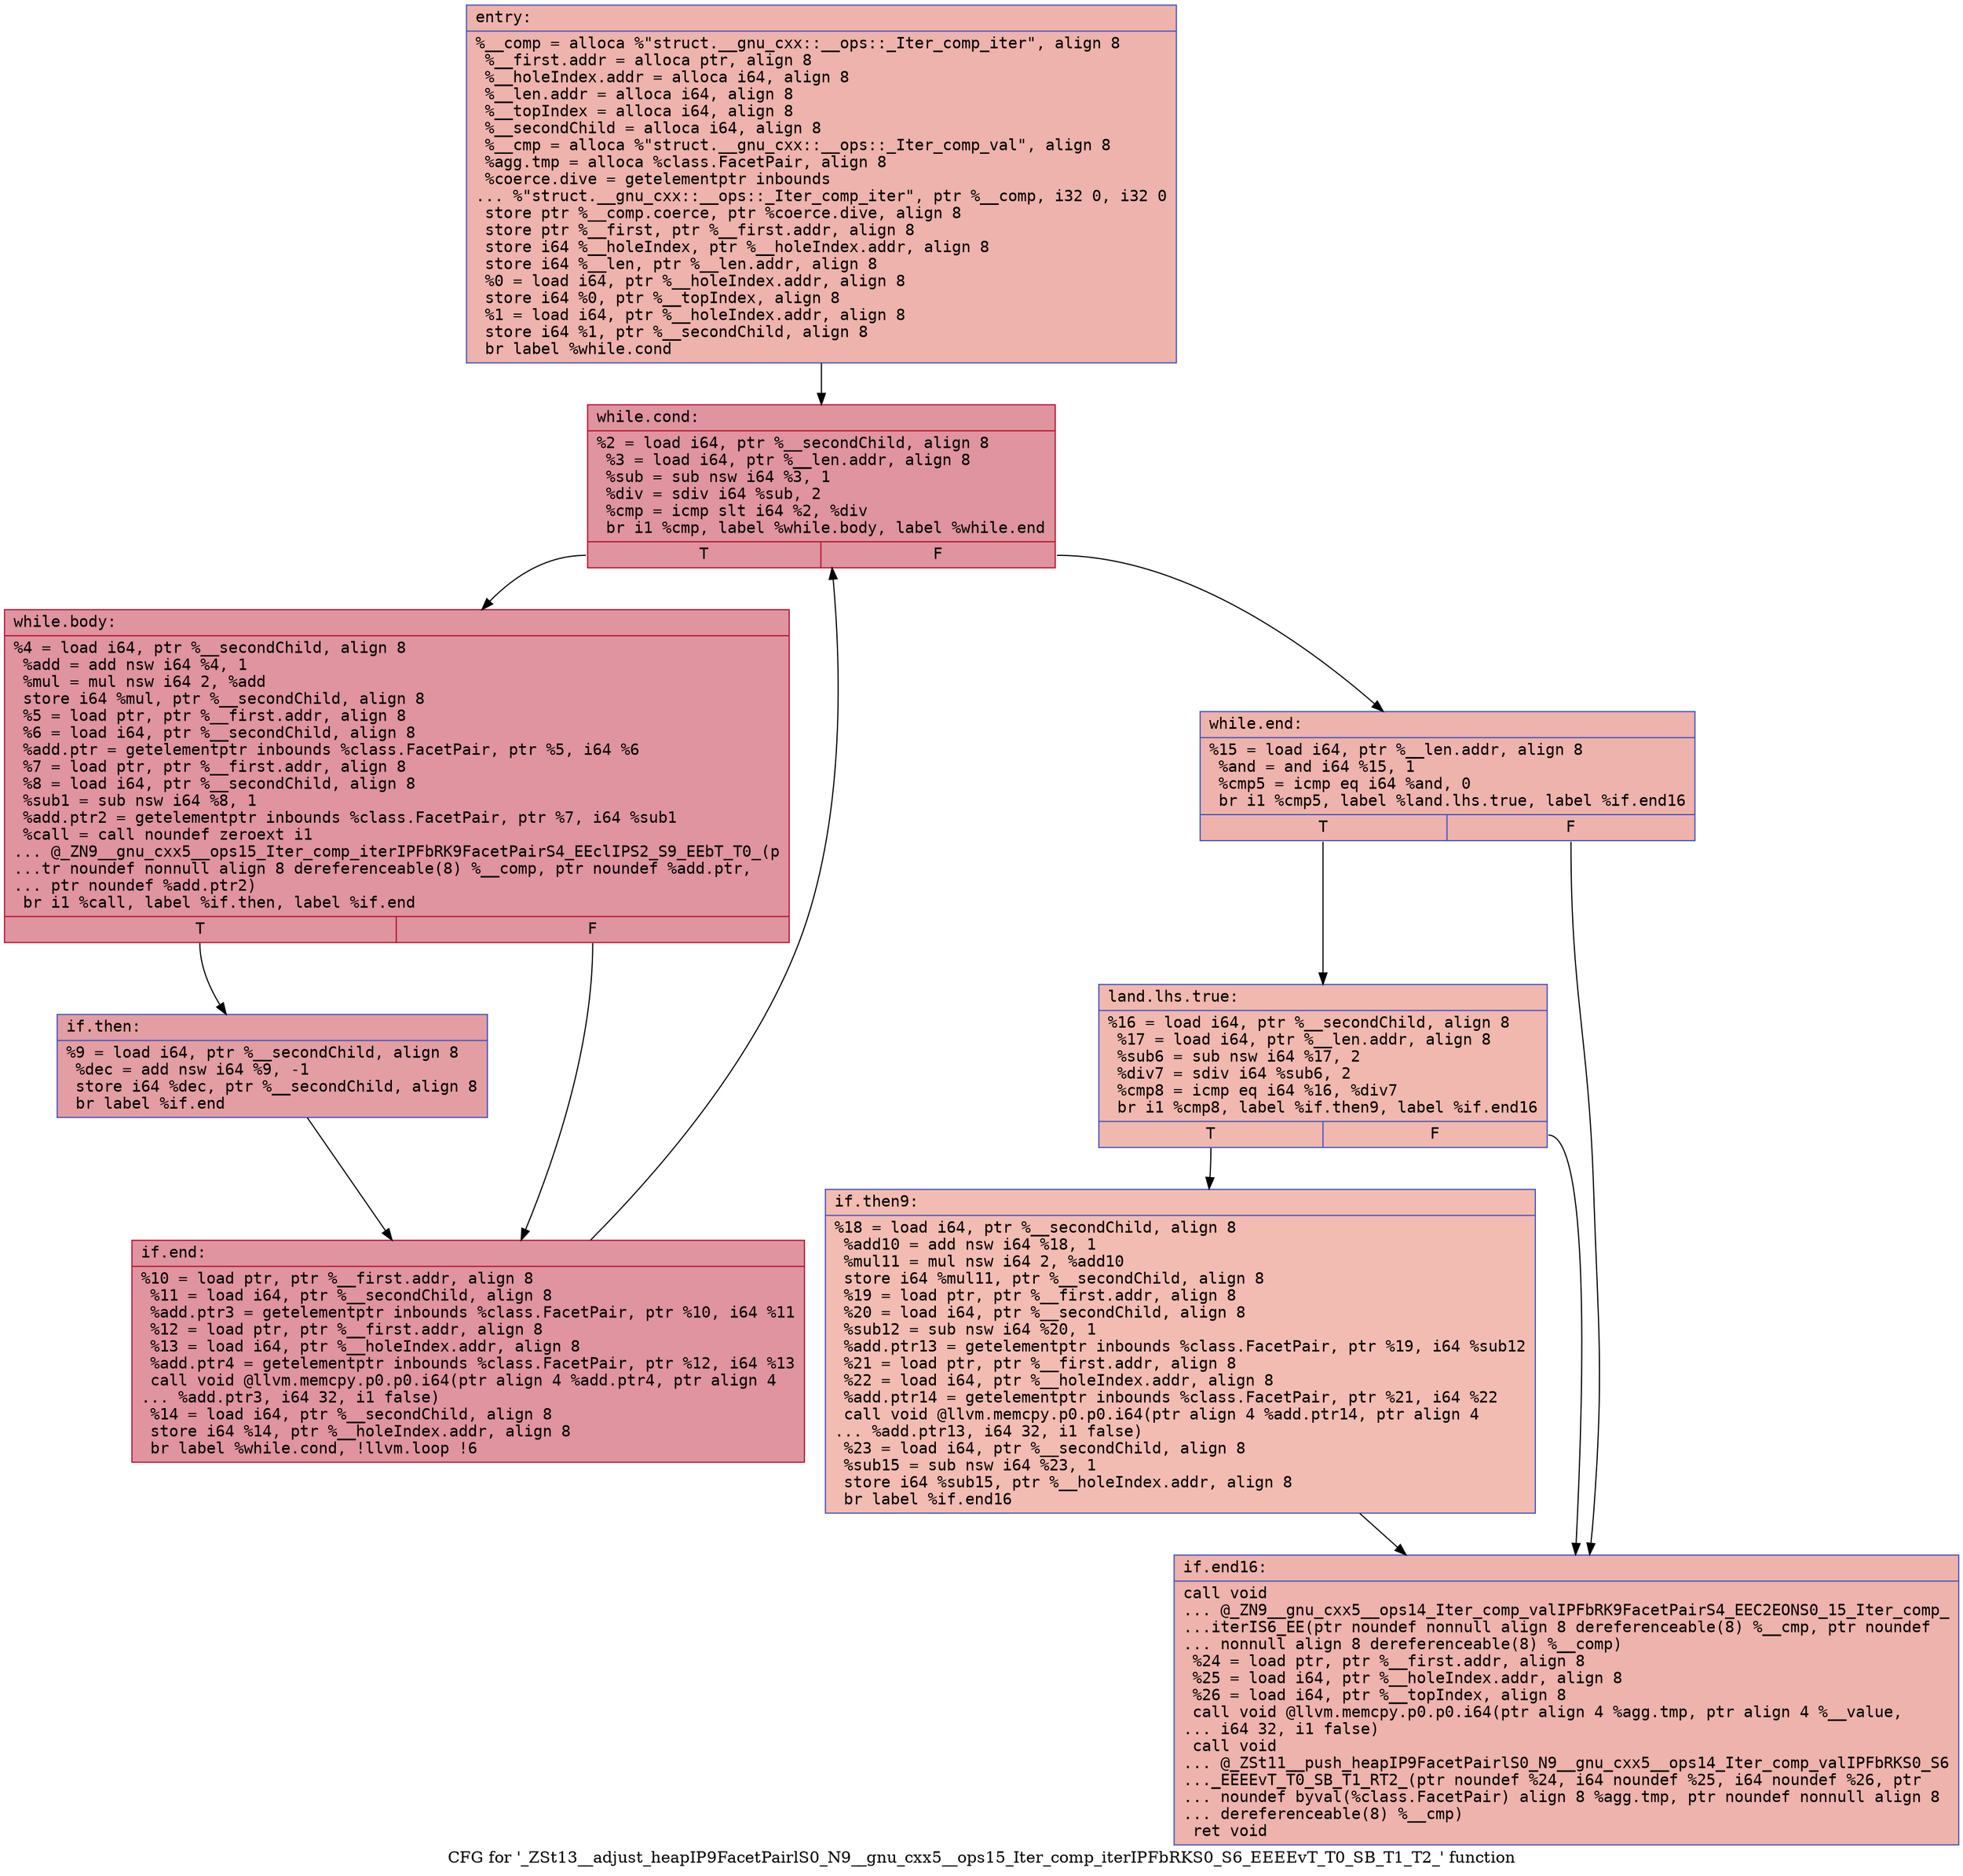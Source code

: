 digraph "CFG for '_ZSt13__adjust_heapIP9FacetPairlS0_N9__gnu_cxx5__ops15_Iter_comp_iterIPFbRKS0_S6_EEEEvT_T0_SB_T1_T2_' function" {
	label="CFG for '_ZSt13__adjust_heapIP9FacetPairlS0_N9__gnu_cxx5__ops15_Iter_comp_iterIPFbRKS0_S6_EEEEvT_T0_SB_T1_T2_' function";

	Node0x5606e00ff440 [shape=record,color="#3d50c3ff", style=filled, fillcolor="#d6524470" fontname="Courier",label="{entry:\l|  %__comp = alloca %\"struct.__gnu_cxx::__ops::_Iter_comp_iter\", align 8\l  %__first.addr = alloca ptr, align 8\l  %__holeIndex.addr = alloca i64, align 8\l  %__len.addr = alloca i64, align 8\l  %__topIndex = alloca i64, align 8\l  %__secondChild = alloca i64, align 8\l  %__cmp = alloca %\"struct.__gnu_cxx::__ops::_Iter_comp_val\", align 8\l  %agg.tmp = alloca %class.FacetPair, align 8\l  %coerce.dive = getelementptr inbounds\l... %\"struct.__gnu_cxx::__ops::_Iter_comp_iter\", ptr %__comp, i32 0, i32 0\l  store ptr %__comp.coerce, ptr %coerce.dive, align 8\l  store ptr %__first, ptr %__first.addr, align 8\l  store i64 %__holeIndex, ptr %__holeIndex.addr, align 8\l  store i64 %__len, ptr %__len.addr, align 8\l  %0 = load i64, ptr %__holeIndex.addr, align 8\l  store i64 %0, ptr %__topIndex, align 8\l  %1 = load i64, ptr %__holeIndex.addr, align 8\l  store i64 %1, ptr %__secondChild, align 8\l  br label %while.cond\l}"];
	Node0x5606e00ff440 -> Node0x5606e01003f0[tooltip="entry -> while.cond\nProbability 100.00%" ];
	Node0x5606e01003f0 [shape=record,color="#b70d28ff", style=filled, fillcolor="#b70d2870" fontname="Courier",label="{while.cond:\l|  %2 = load i64, ptr %__secondChild, align 8\l  %3 = load i64, ptr %__len.addr, align 8\l  %sub = sub nsw i64 %3, 1\l  %div = sdiv i64 %sub, 2\l  %cmp = icmp slt i64 %2, %div\l  br i1 %cmp, label %while.body, label %while.end\l|{<s0>T|<s1>F}}"];
	Node0x5606e01003f0:s0 -> Node0x5606e0100750[tooltip="while.cond -> while.body\nProbability 96.88%" ];
	Node0x5606e01003f0:s1 -> Node0x5606e01007a0[tooltip="while.cond -> while.end\nProbability 3.12%" ];
	Node0x5606e0100750 [shape=record,color="#b70d28ff", style=filled, fillcolor="#b70d2870" fontname="Courier",label="{while.body:\l|  %4 = load i64, ptr %__secondChild, align 8\l  %add = add nsw i64 %4, 1\l  %mul = mul nsw i64 2, %add\l  store i64 %mul, ptr %__secondChild, align 8\l  %5 = load ptr, ptr %__first.addr, align 8\l  %6 = load i64, ptr %__secondChild, align 8\l  %add.ptr = getelementptr inbounds %class.FacetPair, ptr %5, i64 %6\l  %7 = load ptr, ptr %__first.addr, align 8\l  %8 = load i64, ptr %__secondChild, align 8\l  %sub1 = sub nsw i64 %8, 1\l  %add.ptr2 = getelementptr inbounds %class.FacetPair, ptr %7, i64 %sub1\l  %call = call noundef zeroext i1\l... @_ZN9__gnu_cxx5__ops15_Iter_comp_iterIPFbRK9FacetPairS4_EEclIPS2_S9_EEbT_T0_(p\l...tr noundef nonnull align 8 dereferenceable(8) %__comp, ptr noundef %add.ptr,\l... ptr noundef %add.ptr2)\l  br i1 %call, label %if.then, label %if.end\l|{<s0>T|<s1>F}}"];
	Node0x5606e0100750:s0 -> Node0x5606e01011b0[tooltip="while.body -> if.then\nProbability 50.00%" ];
	Node0x5606e0100750:s1 -> Node0x5606e0101200[tooltip="while.body -> if.end\nProbability 50.00%" ];
	Node0x5606e01011b0 [shape=record,color="#3d50c3ff", style=filled, fillcolor="#be242e70" fontname="Courier",label="{if.then:\l|  %9 = load i64, ptr %__secondChild, align 8\l  %dec = add nsw i64 %9, -1\l  store i64 %dec, ptr %__secondChild, align 8\l  br label %if.end\l}"];
	Node0x5606e01011b0 -> Node0x5606e0101200[tooltip="if.then -> if.end\nProbability 100.00%" ];
	Node0x5606e0101200 [shape=record,color="#b70d28ff", style=filled, fillcolor="#b70d2870" fontname="Courier",label="{if.end:\l|  %10 = load ptr, ptr %__first.addr, align 8\l  %11 = load i64, ptr %__secondChild, align 8\l  %add.ptr3 = getelementptr inbounds %class.FacetPair, ptr %10, i64 %11\l  %12 = load ptr, ptr %__first.addr, align 8\l  %13 = load i64, ptr %__holeIndex.addr, align 8\l  %add.ptr4 = getelementptr inbounds %class.FacetPair, ptr %12, i64 %13\l  call void @llvm.memcpy.p0.p0.i64(ptr align 4 %add.ptr4, ptr align 4\l... %add.ptr3, i64 32, i1 false)\l  %14 = load i64, ptr %__secondChild, align 8\l  store i64 %14, ptr %__holeIndex.addr, align 8\l  br label %while.cond, !llvm.loop !6\l}"];
	Node0x5606e0101200 -> Node0x5606e01003f0[tooltip="if.end -> while.cond\nProbability 100.00%" ];
	Node0x5606e01007a0 [shape=record,color="#3d50c3ff", style=filled, fillcolor="#d6524470" fontname="Courier",label="{while.end:\l|  %15 = load i64, ptr %__len.addr, align 8\l  %and = and i64 %15, 1\l  %cmp5 = icmp eq i64 %and, 0\l  br i1 %cmp5, label %land.lhs.true, label %if.end16\l|{<s0>T|<s1>F}}"];
	Node0x5606e01007a0:s0 -> Node0x5606e0101e60[tooltip="while.end -> land.lhs.true\nProbability 50.00%" ];
	Node0x5606e01007a0:s1 -> Node0x5606e0101eb0[tooltip="while.end -> if.end16\nProbability 50.00%" ];
	Node0x5606e0101e60 [shape=record,color="#3d50c3ff", style=filled, fillcolor="#dc5d4a70" fontname="Courier",label="{land.lhs.true:\l|  %16 = load i64, ptr %__secondChild, align 8\l  %17 = load i64, ptr %__len.addr, align 8\l  %sub6 = sub nsw i64 %17, 2\l  %div7 = sdiv i64 %sub6, 2\l  %cmp8 = icmp eq i64 %16, %div7\l  br i1 %cmp8, label %if.then9, label %if.end16\l|{<s0>T|<s1>F}}"];
	Node0x5606e0101e60:s0 -> Node0x5606e01022c0[tooltip="land.lhs.true -> if.then9\nProbability 50.00%" ];
	Node0x5606e0101e60:s1 -> Node0x5606e0101eb0[tooltip="land.lhs.true -> if.end16\nProbability 50.00%" ];
	Node0x5606e01022c0 [shape=record,color="#3d50c3ff", style=filled, fillcolor="#e1675170" fontname="Courier",label="{if.then9:\l|  %18 = load i64, ptr %__secondChild, align 8\l  %add10 = add nsw i64 %18, 1\l  %mul11 = mul nsw i64 2, %add10\l  store i64 %mul11, ptr %__secondChild, align 8\l  %19 = load ptr, ptr %__first.addr, align 8\l  %20 = load i64, ptr %__secondChild, align 8\l  %sub12 = sub nsw i64 %20, 1\l  %add.ptr13 = getelementptr inbounds %class.FacetPair, ptr %19, i64 %sub12\l  %21 = load ptr, ptr %__first.addr, align 8\l  %22 = load i64, ptr %__holeIndex.addr, align 8\l  %add.ptr14 = getelementptr inbounds %class.FacetPair, ptr %21, i64 %22\l  call void @llvm.memcpy.p0.p0.i64(ptr align 4 %add.ptr14, ptr align 4\l... %add.ptr13, i64 32, i1 false)\l  %23 = load i64, ptr %__secondChild, align 8\l  %sub15 = sub nsw i64 %23, 1\l  store i64 %sub15, ptr %__holeIndex.addr, align 8\l  br label %if.end16\l}"];
	Node0x5606e01022c0 -> Node0x5606e0101eb0[tooltip="if.then9 -> if.end16\nProbability 100.00%" ];
	Node0x5606e0101eb0 [shape=record,color="#3d50c3ff", style=filled, fillcolor="#d6524470" fontname="Courier",label="{if.end16:\l|  call void\l... @_ZN9__gnu_cxx5__ops14_Iter_comp_valIPFbRK9FacetPairS4_EEC2EONS0_15_Iter_comp_\l...iterIS6_EE(ptr noundef nonnull align 8 dereferenceable(8) %__cmp, ptr noundef\l... nonnull align 8 dereferenceable(8) %__comp)\l  %24 = load ptr, ptr %__first.addr, align 8\l  %25 = load i64, ptr %__holeIndex.addr, align 8\l  %26 = load i64, ptr %__topIndex, align 8\l  call void @llvm.memcpy.p0.p0.i64(ptr align 4 %agg.tmp, ptr align 4 %__value,\l... i64 32, i1 false)\l  call void\l... @_ZSt11__push_heapIP9FacetPairlS0_N9__gnu_cxx5__ops14_Iter_comp_valIPFbRKS0_S6\l..._EEEEvT_T0_SB_T1_RT2_(ptr noundef %24, i64 noundef %25, i64 noundef %26, ptr\l... noundef byval(%class.FacetPair) align 8 %agg.tmp, ptr noundef nonnull align 8\l... dereferenceable(8) %__cmp)\l  ret void\l}"];
}
